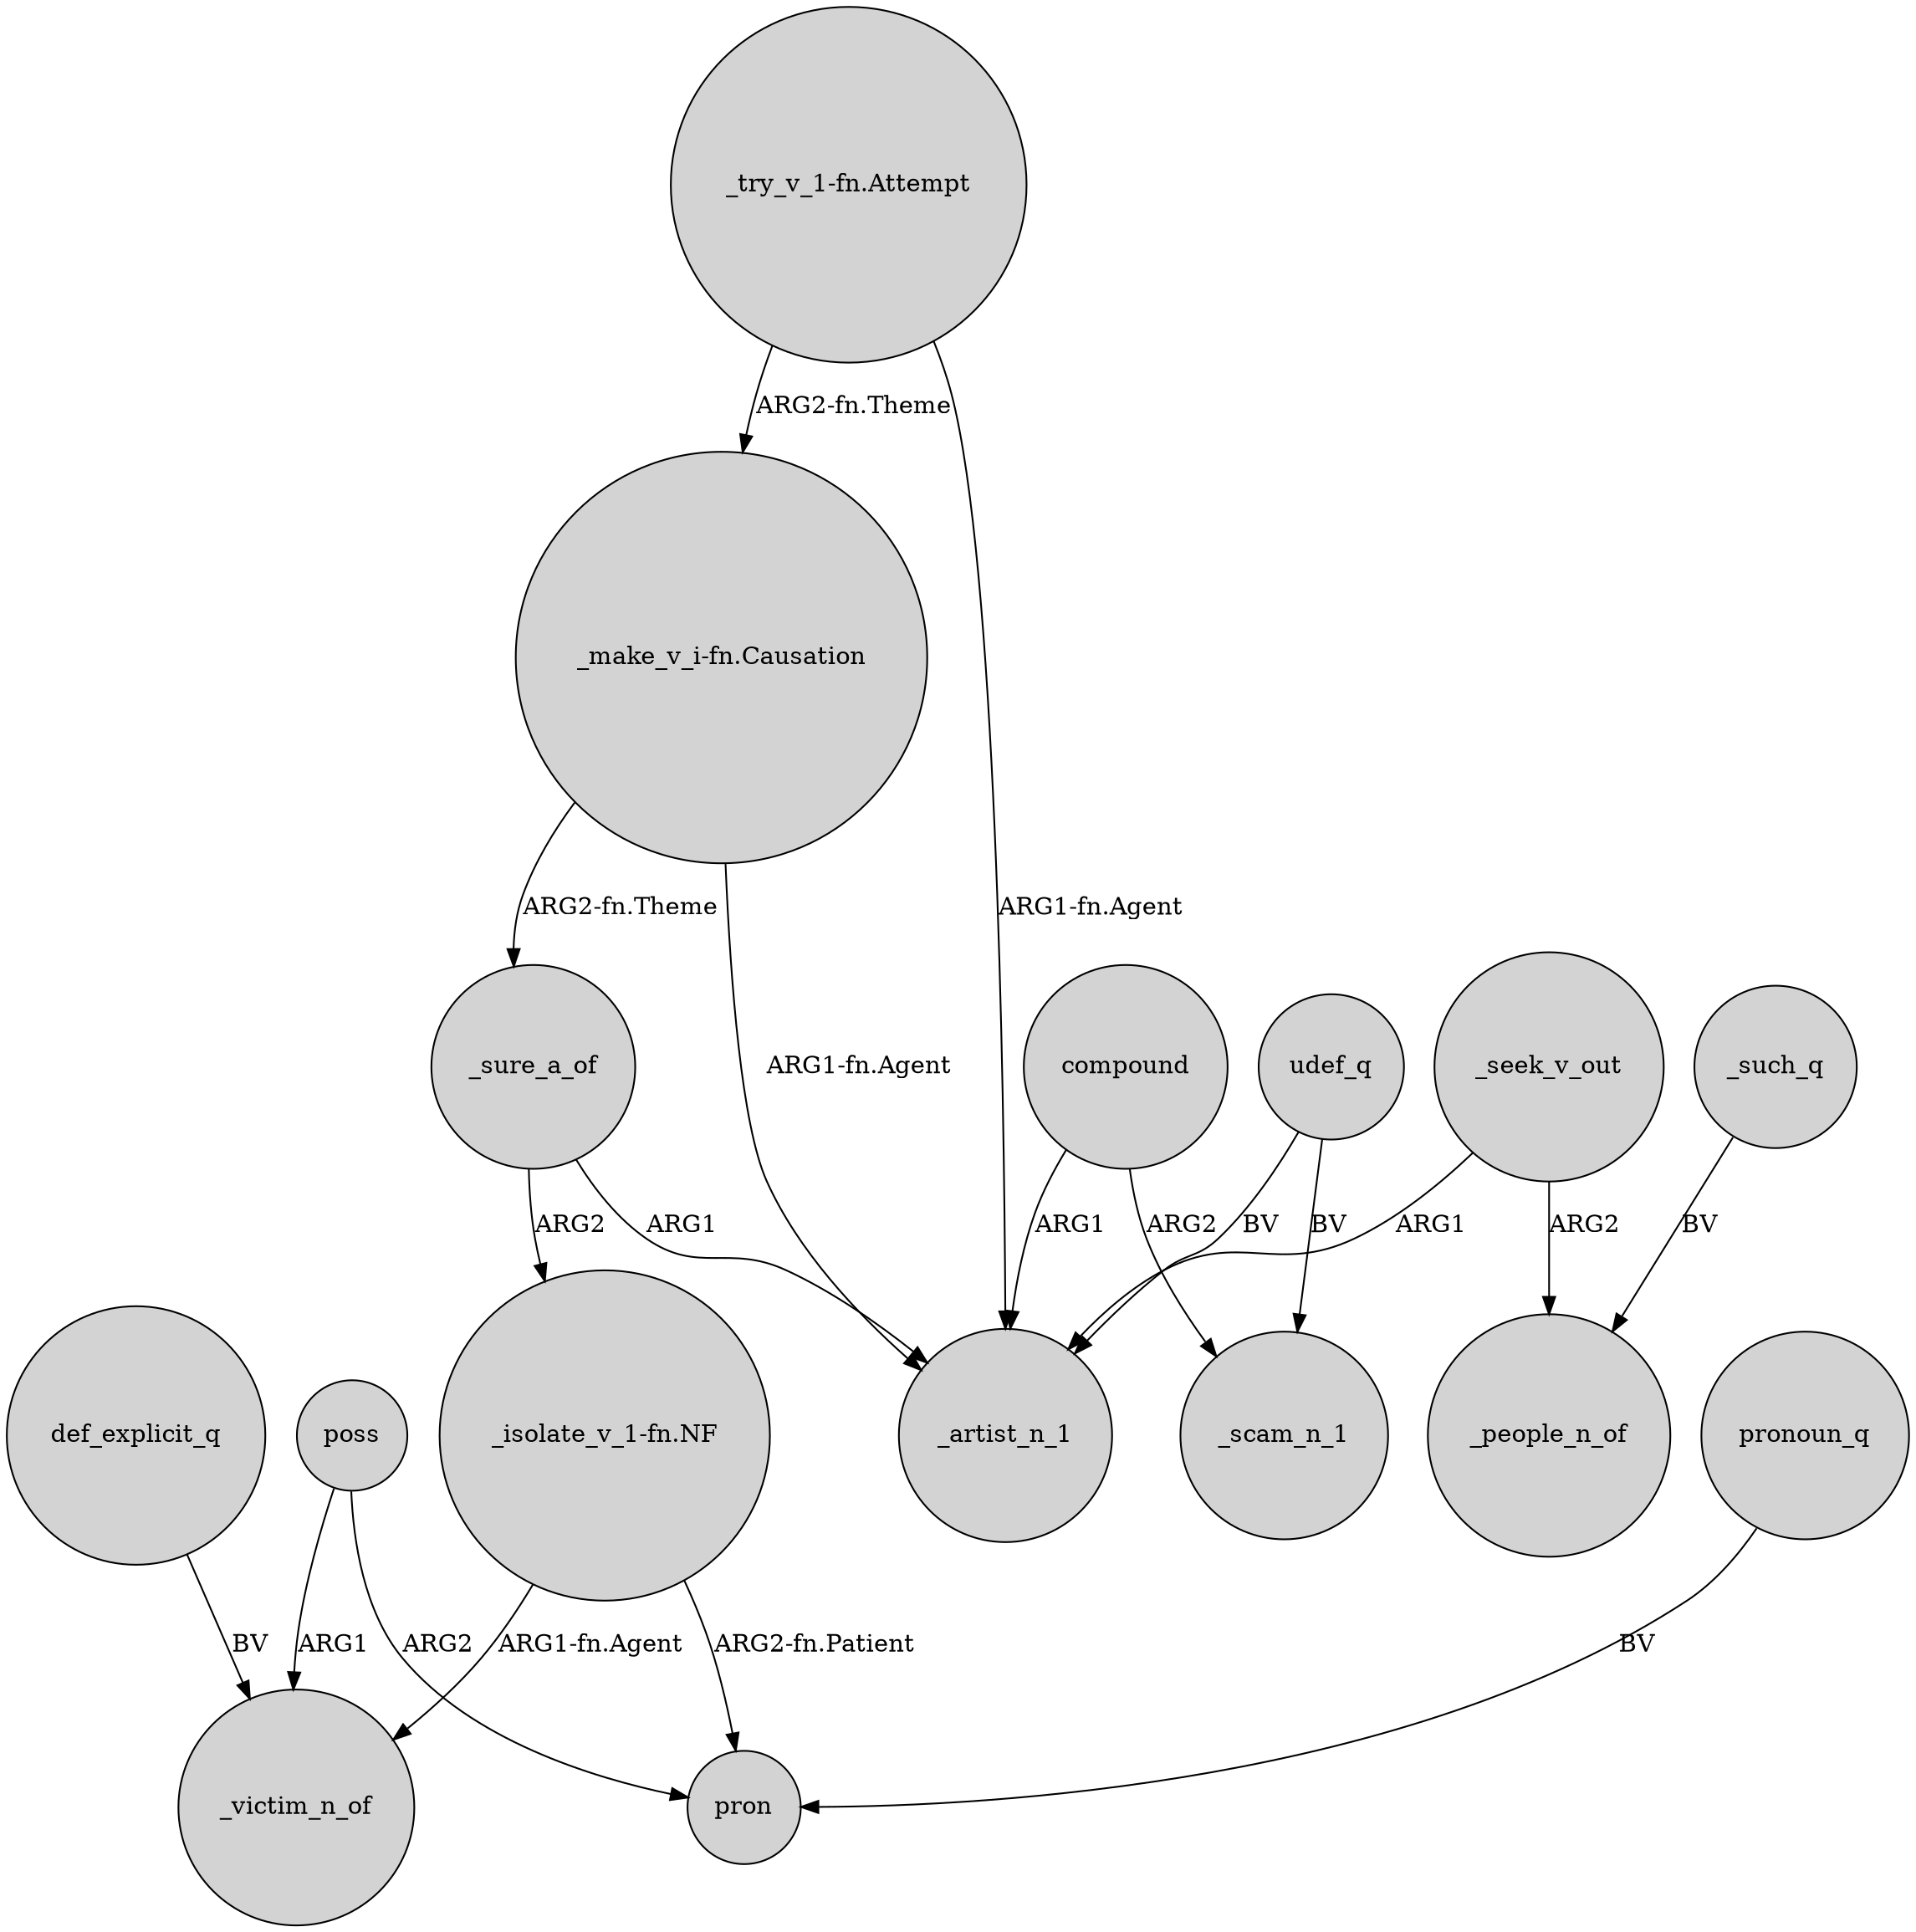 digraph {
	node [shape=circle style=filled]
	"_make_v_i-fn.Causation" -> _sure_a_of [label="ARG2-fn.Theme"]
	udef_q -> _scam_n_1 [label=BV]
	_seek_v_out -> _artist_n_1 [label=ARG1]
	_sure_a_of -> "_isolate_v_1-fn.NF" [label=ARG2]
	poss -> pron [label=ARG2]
	udef_q -> _artist_n_1 [label=BV]
	_sure_a_of -> _artist_n_1 [label=ARG1]
	compound -> _scam_n_1 [label=ARG2]
	"_try_v_1-fn.Attempt" -> "_make_v_i-fn.Causation" [label="ARG2-fn.Theme"]
	"_try_v_1-fn.Attempt" -> _artist_n_1 [label="ARG1-fn.Agent"]
	poss -> _victim_n_of [label=ARG1]
	pronoun_q -> pron [label=BV]
	compound -> _artist_n_1 [label=ARG1]
	def_explicit_q -> _victim_n_of [label=BV]
	_such_q -> _people_n_of [label=BV]
	"_isolate_v_1-fn.NF" -> pron [label="ARG2-fn.Patient"]
	_seek_v_out -> _people_n_of [label=ARG2]
	"_make_v_i-fn.Causation" -> _artist_n_1 [label="ARG1-fn.Agent"]
	"_isolate_v_1-fn.NF" -> _victim_n_of [label="ARG1-fn.Agent"]
}
